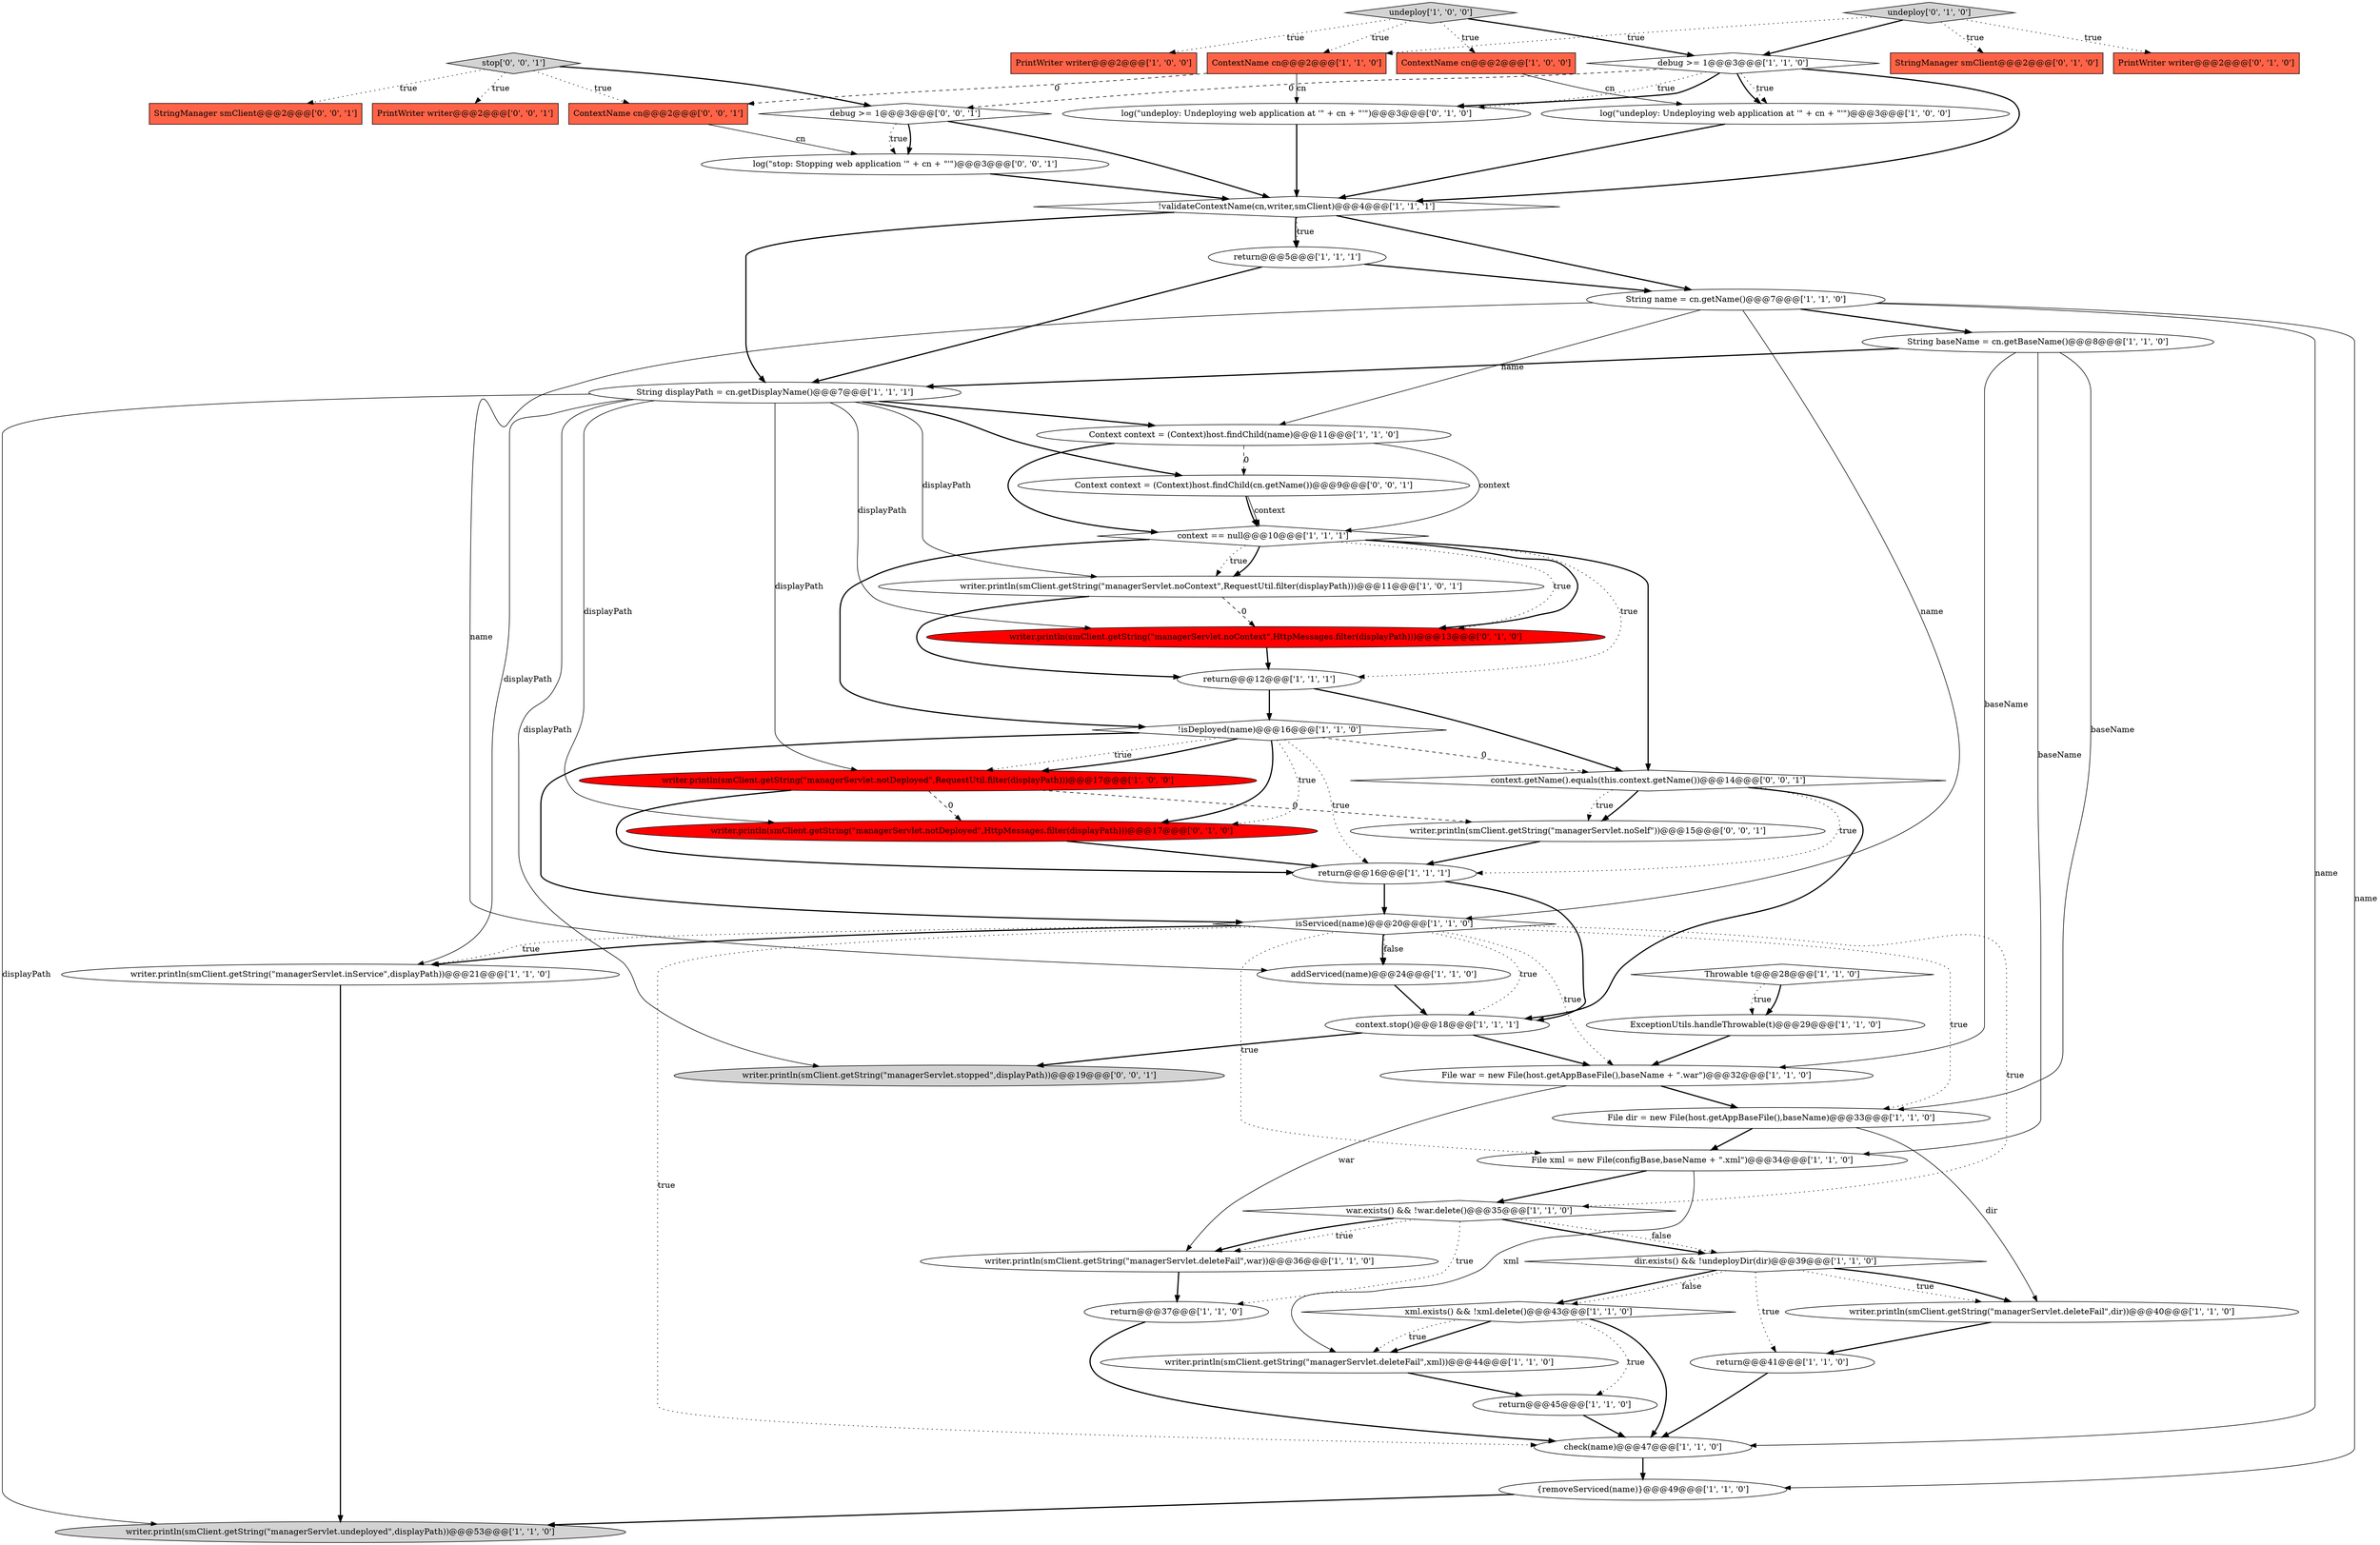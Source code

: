 digraph {
54 [style = filled, label = "stop['0', '0', '1']", fillcolor = lightgray, shape = diamond image = "AAA0AAABBB3BBB"];
14 [style = filled, label = "Throwable t@@@28@@@['1', '1', '0']", fillcolor = white, shape = diamond image = "AAA0AAABBB1BBB"];
36 [style = filled, label = "addServiced(name)@@@24@@@['1', '1', '0']", fillcolor = white, shape = ellipse image = "AAA0AAABBB1BBB"];
7 [style = filled, label = "context.stop()@@@18@@@['1', '1', '1']", fillcolor = white, shape = ellipse image = "AAA0AAABBB1BBB"];
12 [style = filled, label = "File xml = new File(configBase,baseName + \".xml\")@@@34@@@['1', '1', '0']", fillcolor = white, shape = ellipse image = "AAA0AAABBB1BBB"];
28 [style = filled, label = "ContextName cn@@@2@@@['1', '0', '0']", fillcolor = tomato, shape = box image = "AAA0AAABBB1BBB"];
38 [style = filled, label = "check(name)@@@47@@@['1', '1', '0']", fillcolor = white, shape = ellipse image = "AAA0AAABBB1BBB"];
13 [style = filled, label = "dir.exists() && !undeployDir(dir)@@@39@@@['1', '1', '0']", fillcolor = white, shape = diamond image = "AAA0AAABBB1BBB"];
8 [style = filled, label = "return@@@37@@@['1', '1', '0']", fillcolor = white, shape = ellipse image = "AAA0AAABBB1BBB"];
23 [style = filled, label = "return@@@41@@@['1', '1', '0']", fillcolor = white, shape = ellipse image = "AAA0AAABBB1BBB"];
34 [style = filled, label = "File war = new File(host.getAppBaseFile(),baseName + \".war\")@@@32@@@['1', '1', '0']", fillcolor = white, shape = ellipse image = "AAA0AAABBB1BBB"];
3 [style = filled, label = "String displayPath = cn.getDisplayName()@@@7@@@['1', '1', '1']", fillcolor = white, shape = ellipse image = "AAA0AAABBB1BBB"];
33 [style = filled, label = "{removeServiced(name)}@@@49@@@['1', '1', '0']", fillcolor = white, shape = ellipse image = "AAA0AAABBB1BBB"];
51 [style = filled, label = "debug >= 1@@@3@@@['0', '0', '1']", fillcolor = white, shape = diamond image = "AAA0AAABBB3BBB"];
49 [style = filled, label = "writer.println(smClient.getString(\"managerServlet.stopped\",displayPath))@@@19@@@['0', '0', '1']", fillcolor = lightgray, shape = ellipse image = "AAA0AAABBB3BBB"];
26 [style = filled, label = "PrintWriter writer@@@2@@@['1', '0', '0']", fillcolor = tomato, shape = box image = "AAA0AAABBB1BBB"];
15 [style = filled, label = "!isDeployed(name)@@@16@@@['1', '1', '0']", fillcolor = white, shape = diamond image = "AAA0AAABBB1BBB"];
22 [style = filled, label = "isServiced(name)@@@20@@@['1', '1', '0']", fillcolor = white, shape = diamond image = "AAA0AAABBB1BBB"];
24 [style = filled, label = "writer.println(smClient.getString(\"managerServlet.inService\",displayPath))@@@21@@@['1', '1', '0']", fillcolor = white, shape = ellipse image = "AAA0AAABBB1BBB"];
41 [style = filled, label = "log(\"undeploy: Undeploying web application at '\" + cn + \"'\")@@@3@@@['0', '1', '0']", fillcolor = white, shape = ellipse image = "AAA0AAABBB2BBB"];
19 [style = filled, label = "log(\"undeploy: Undeploying web application at '\" + cn + \"'\")@@@3@@@['1', '0', '0']", fillcolor = white, shape = ellipse image = "AAA0AAABBB1BBB"];
1 [style = filled, label = "xml.exists() && !xml.delete()@@@43@@@['1', '1', '0']", fillcolor = white, shape = diamond image = "AAA0AAABBB1BBB"];
6 [style = filled, label = "writer.println(smClient.getString(\"managerServlet.noContext\",RequestUtil.filter(displayPath)))@@@11@@@['1', '0', '1']", fillcolor = white, shape = ellipse image = "AAA0AAABBB1BBB"];
40 [style = filled, label = "StringManager smClient@@@2@@@['0', '1', '0']", fillcolor = tomato, shape = box image = "AAA0AAABBB2BBB"];
43 [style = filled, label = "writer.println(smClient.getString(\"managerServlet.noContext\",HttpMessages.filter(displayPath)))@@@13@@@['0', '1', '0']", fillcolor = red, shape = ellipse image = "AAA1AAABBB2BBB"];
4 [style = filled, label = "context == null@@@10@@@['1', '1', '1']", fillcolor = white, shape = diamond image = "AAA0AAABBB1BBB"];
44 [style = filled, label = "PrintWriter writer@@@2@@@['0', '1', '0']", fillcolor = tomato, shape = box image = "AAA0AAABBB2BBB"];
21 [style = filled, label = "return@@@12@@@['1', '1', '1']", fillcolor = white, shape = ellipse image = "AAA0AAABBB1BBB"];
47 [style = filled, label = "context.getName().equals(this.context.getName())@@@14@@@['0', '0', '1']", fillcolor = white, shape = diamond image = "AAA0AAABBB3BBB"];
25 [style = filled, label = "writer.println(smClient.getString(\"managerServlet.deleteFail\",xml))@@@44@@@['1', '1', '0']", fillcolor = white, shape = ellipse image = "AAA0AAABBB1BBB"];
16 [style = filled, label = "return@@@5@@@['1', '1', '1']", fillcolor = white, shape = ellipse image = "AAA0AAABBB1BBB"];
30 [style = filled, label = "ExceptionUtils.handleThrowable(t)@@@29@@@['1', '1', '0']", fillcolor = white, shape = ellipse image = "AAA0AAABBB1BBB"];
27 [style = filled, label = "String baseName = cn.getBaseName()@@@8@@@['1', '1', '0']", fillcolor = white, shape = ellipse image = "AAA0AAABBB1BBB"];
46 [style = filled, label = "Context context = (Context)host.findChild(cn.getName())@@@9@@@['0', '0', '1']", fillcolor = white, shape = ellipse image = "AAA0AAABBB3BBB"];
39 [style = filled, label = "undeploy['0', '1', '0']", fillcolor = lightgray, shape = diamond image = "AAA0AAABBB2BBB"];
45 [style = filled, label = "PrintWriter writer@@@2@@@['0', '0', '1']", fillcolor = tomato, shape = box image = "AAA0AAABBB3BBB"];
10 [style = filled, label = "writer.println(smClient.getString(\"managerServlet.deleteFail\",dir))@@@40@@@['1', '1', '0']", fillcolor = white, shape = ellipse image = "AAA0AAABBB1BBB"];
32 [style = filled, label = "!validateContextName(cn,writer,smClient)@@@4@@@['1', '1', '1']", fillcolor = white, shape = diamond image = "AAA0AAABBB1BBB"];
20 [style = filled, label = "writer.println(smClient.getString(\"managerServlet.undeployed\",displayPath))@@@53@@@['1', '1', '0']", fillcolor = lightgray, shape = ellipse image = "AAA0AAABBB1BBB"];
52 [style = filled, label = "StringManager smClient@@@2@@@['0', '0', '1']", fillcolor = tomato, shape = box image = "AAA0AAABBB3BBB"];
29 [style = filled, label = "debug >= 1@@@3@@@['1', '1', '0']", fillcolor = white, shape = diamond image = "AAA0AAABBB1BBB"];
5 [style = filled, label = "return@@@45@@@['1', '1', '0']", fillcolor = white, shape = ellipse image = "AAA0AAABBB1BBB"];
18 [style = filled, label = "writer.println(smClient.getString(\"managerServlet.deleteFail\",war))@@@36@@@['1', '1', '0']", fillcolor = white, shape = ellipse image = "AAA0AAABBB1BBB"];
37 [style = filled, label = "Context context = (Context)host.findChild(name)@@@11@@@['1', '1', '0']", fillcolor = white, shape = ellipse image = "AAA0AAABBB1BBB"];
53 [style = filled, label = "ContextName cn@@@2@@@['0', '0', '1']", fillcolor = tomato, shape = box image = "AAA0AAABBB3BBB"];
0 [style = filled, label = "war.exists() && !war.delete()@@@35@@@['1', '1', '0']", fillcolor = white, shape = diamond image = "AAA0AAABBB1BBB"];
31 [style = filled, label = "ContextName cn@@@2@@@['1', '1', '0']", fillcolor = tomato, shape = box image = "AAA0AAABBB1BBB"];
42 [style = filled, label = "writer.println(smClient.getString(\"managerServlet.notDeployed\",HttpMessages.filter(displayPath)))@@@17@@@['0', '1', '0']", fillcolor = red, shape = ellipse image = "AAA1AAABBB2BBB"];
50 [style = filled, label = "log(\"stop: Stopping web application '\" + cn + \"'\")@@@3@@@['0', '0', '1']", fillcolor = white, shape = ellipse image = "AAA0AAABBB3BBB"];
35 [style = filled, label = "File dir = new File(host.getAppBaseFile(),baseName)@@@33@@@['1', '1', '0']", fillcolor = white, shape = ellipse image = "AAA0AAABBB1BBB"];
11 [style = filled, label = "undeploy['1', '0', '0']", fillcolor = lightgray, shape = diamond image = "AAA0AAABBB1BBB"];
2 [style = filled, label = "String name = cn.getName()@@@7@@@['1', '1', '0']", fillcolor = white, shape = ellipse image = "AAA0AAABBB1BBB"];
17 [style = filled, label = "return@@@16@@@['1', '1', '1']", fillcolor = white, shape = ellipse image = "AAA0AAABBB1BBB"];
9 [style = filled, label = "writer.println(smClient.getString(\"managerServlet.notDeployed\",RequestUtil.filter(displayPath)))@@@17@@@['1', '0', '0']", fillcolor = red, shape = ellipse image = "AAA1AAABBB1BBB"];
48 [style = filled, label = "writer.println(smClient.getString(\"managerServlet.noSelf\"))@@@15@@@['0', '0', '1']", fillcolor = white, shape = ellipse image = "AAA0AAABBB3BBB"];
50->32 [style = bold, label=""];
37->46 [style = dashed, label="0"];
0->13 [style = bold, label=""];
47->7 [style = bold, label=""];
47->17 [style = dotted, label="true"];
21->15 [style = bold, label=""];
31->41 [style = solid, label="cn"];
4->15 [style = bold, label=""];
11->29 [style = bold, label=""];
28->19 [style = solid, label="cn"];
13->10 [style = dotted, label="true"];
7->49 [style = bold, label=""];
5->38 [style = bold, label=""];
51->32 [style = bold, label=""];
13->1 [style = bold, label=""];
15->9 [style = dotted, label="true"];
54->52 [style = dotted, label="true"];
11->31 [style = dotted, label="true"];
51->50 [style = bold, label=""];
22->38 [style = dotted, label="true"];
11->28 [style = dotted, label="true"];
3->20 [style = solid, label="displayPath"];
22->35 [style = dotted, label="true"];
32->3 [style = bold, label=""];
35->12 [style = bold, label=""];
54->45 [style = dotted, label="true"];
1->38 [style = bold, label=""];
39->29 [style = bold, label=""];
16->3 [style = bold, label=""];
3->46 [style = bold, label=""];
2->33 [style = solid, label="name"];
12->25 [style = solid, label="xml"];
41->32 [style = bold, label=""];
14->30 [style = bold, label=""];
47->48 [style = bold, label=""];
22->0 [style = dotted, label="true"];
22->36 [style = dotted, label="false"];
22->7 [style = dotted, label="true"];
9->17 [style = bold, label=""];
30->34 [style = bold, label=""];
22->24 [style = dotted, label="true"];
29->41 [style = dotted, label="true"];
48->17 [style = bold, label=""];
8->38 [style = bold, label=""];
2->38 [style = solid, label="name"];
54->53 [style = dotted, label="true"];
13->23 [style = dotted, label="true"];
11->26 [style = dotted, label="true"];
15->42 [style = dotted, label="true"];
15->17 [style = dotted, label="true"];
0->8 [style = dotted, label="true"];
24->20 [style = bold, label=""];
9->48 [style = dashed, label="0"];
46->4 [style = bold, label=""];
39->44 [style = dotted, label="true"];
15->9 [style = bold, label=""];
2->36 [style = solid, label="name"];
29->32 [style = bold, label=""];
3->43 [style = solid, label="displayPath"];
2->27 [style = bold, label=""];
39->40 [style = dotted, label="true"];
29->51 [style = dashed, label="0"];
34->35 [style = bold, label=""];
0->13 [style = dotted, label="false"];
38->33 [style = bold, label=""];
4->47 [style = bold, label=""];
27->35 [style = solid, label="baseName"];
29->19 [style = dotted, label="true"];
3->49 [style = solid, label="displayPath"];
39->31 [style = dotted, label="true"];
13->10 [style = bold, label=""];
21->47 [style = bold, label=""];
37->4 [style = solid, label="context"];
3->42 [style = solid, label="displayPath"];
47->48 [style = dotted, label="true"];
3->37 [style = bold, label=""];
0->18 [style = dotted, label="true"];
9->42 [style = dashed, label="0"];
35->10 [style = solid, label="dir"];
6->21 [style = bold, label=""];
3->9 [style = solid, label="displayPath"];
32->16 [style = bold, label=""];
15->22 [style = bold, label=""];
2->22 [style = solid, label="name"];
4->21 [style = dotted, label="true"];
14->30 [style = dotted, label="true"];
13->1 [style = dotted, label="false"];
31->53 [style = dashed, label="0"];
19->32 [style = bold, label=""];
29->19 [style = bold, label=""];
10->23 [style = bold, label=""];
34->18 [style = solid, label="war"];
0->18 [style = bold, label=""];
25->5 [style = bold, label=""];
18->8 [style = bold, label=""];
53->50 [style = solid, label="cn"];
1->25 [style = bold, label=""];
4->43 [style = dotted, label="true"];
4->6 [style = dotted, label="true"];
22->34 [style = dotted, label="true"];
54->51 [style = bold, label=""];
43->21 [style = bold, label=""];
27->34 [style = solid, label="baseName"];
1->25 [style = dotted, label="true"];
4->43 [style = bold, label=""];
33->20 [style = bold, label=""];
3->6 [style = solid, label="displayPath"];
4->6 [style = bold, label=""];
6->43 [style = dashed, label="0"];
29->41 [style = bold, label=""];
42->17 [style = bold, label=""];
15->47 [style = dashed, label="0"];
27->3 [style = bold, label=""];
27->12 [style = solid, label="baseName"];
16->2 [style = bold, label=""];
17->22 [style = bold, label=""];
12->0 [style = bold, label=""];
32->2 [style = bold, label=""];
37->4 [style = bold, label=""];
22->12 [style = dotted, label="true"];
2->37 [style = solid, label="name"];
17->7 [style = bold, label=""];
3->24 [style = solid, label="displayPath"];
7->34 [style = bold, label=""];
15->42 [style = bold, label=""];
36->7 [style = bold, label=""];
46->4 [style = solid, label="context"];
22->36 [style = bold, label=""];
23->38 [style = bold, label=""];
22->24 [style = bold, label=""];
51->50 [style = dotted, label="true"];
32->16 [style = dotted, label="true"];
1->5 [style = dotted, label="true"];
}
